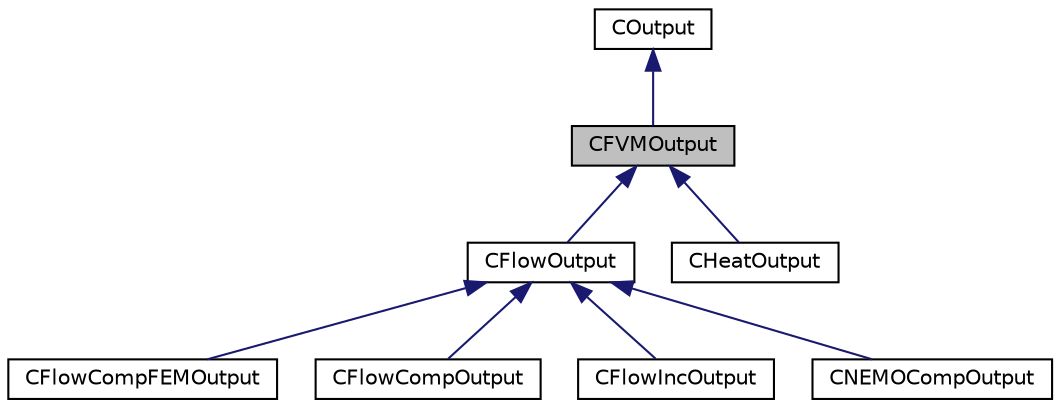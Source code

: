 digraph "CFVMOutput"
{
 // LATEX_PDF_SIZE
  edge [fontname="Helvetica",fontsize="10",labelfontname="Helvetica",labelfontsize="10"];
  node [fontname="Helvetica",fontsize="10",shape=record];
  Node1 [label="CFVMOutput",height=0.2,width=0.4,color="black", fillcolor="grey75", style="filled", fontcolor="black",tooltip=" "];
  Node2 -> Node1 [dir="back",color="midnightblue",fontsize="10",style="solid",fontname="Helvetica"];
  Node2 [label="COutput",height=0.2,width=0.4,color="black", fillcolor="white", style="filled",URL="$classCOutput.html",tooltip="Class for writing the convergence history and to write solution data to file."];
  Node1 -> Node3 [dir="back",color="midnightblue",fontsize="10",style="solid",fontname="Helvetica"];
  Node3 [label="CFlowOutput",height=0.2,width=0.4,color="black", fillcolor="white", style="filled",URL="$classCFlowOutput.html",tooltip=" "];
  Node3 -> Node4 [dir="back",color="midnightblue",fontsize="10",style="solid",fontname="Helvetica"];
  Node4 [label="CFlowCompFEMOutput",height=0.2,width=0.4,color="black", fillcolor="white", style="filled",URL="$classCFlowCompFEMOutput.html",tooltip="Output class for the compressible FEM flow output."];
  Node3 -> Node5 [dir="back",color="midnightblue",fontsize="10",style="solid",fontname="Helvetica"];
  Node5 [label="CFlowCompOutput",height=0.2,width=0.4,color="black", fillcolor="white", style="filled",URL="$classCFlowCompOutput.html",tooltip="Output class for compressible flow problems."];
  Node3 -> Node6 [dir="back",color="midnightblue",fontsize="10",style="solid",fontname="Helvetica"];
  Node6 [label="CFlowIncOutput",height=0.2,width=0.4,color="black", fillcolor="white", style="filled",URL="$classCFlowIncOutput.html",tooltip="Output class for incompressible flow problems."];
  Node3 -> Node7 [dir="back",color="midnightblue",fontsize="10",style="solid",fontname="Helvetica"];
  Node7 [label="CNEMOCompOutput",height=0.2,width=0.4,color="black", fillcolor="white", style="filled",URL="$classCNEMOCompOutput.html",tooltip="Output class for NEMO compressible flow problems."];
  Node1 -> Node8 [dir="back",color="midnightblue",fontsize="10",style="solid",fontname="Helvetica"];
  Node8 [label="CHeatOutput",height=0.2,width=0.4,color="black", fillcolor="white", style="filled",URL="$classCHeatOutput.html",tooltip="Output class for heat problems."];
}
